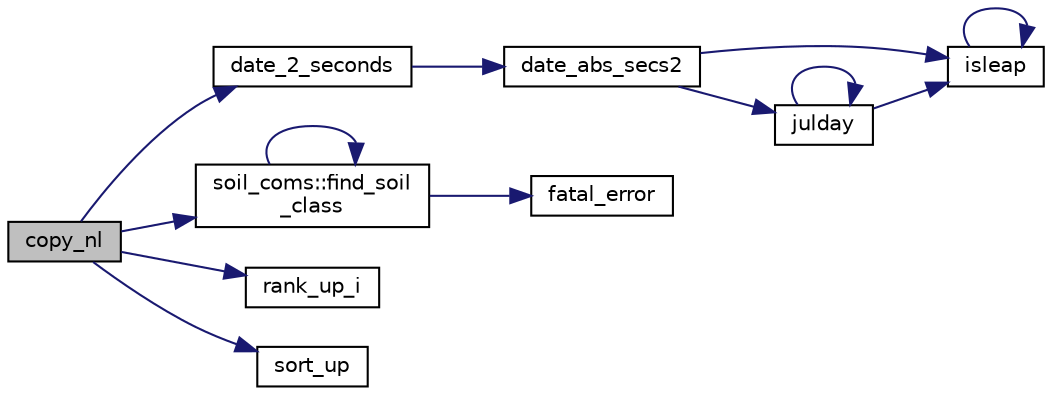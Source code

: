 digraph "copy_nl"
{
 // LATEX_PDF_SIZE
  edge [fontname="Helvetica",fontsize="10",labelfontname="Helvetica",labelfontsize="10"];
  node [fontname="Helvetica",fontsize="10",shape=record];
  rankdir="LR";
  Node1 [label="copy_nl",height=0.2,width=0.4,color="black", fillcolor="grey75", style="filled", fontcolor="black",tooltip=" "];
  Node1 -> Node2 [color="midnightblue",fontsize="10",style="solid",fontname="Helvetica"];
  Node2 [label="date_2_seconds",height=0.2,width=0.4,color="black", fillcolor="white", style="filled",URL="$dateutils_8f90.html#a5f9be0094541c4d3ba8275a70f89db9d",tooltip=" "];
  Node2 -> Node3 [color="midnightblue",fontsize="10",style="solid",fontname="Helvetica"];
  Node3 [label="date_abs_secs2",height=0.2,width=0.4,color="black", fillcolor="white", style="filled",URL="$dateutils_8f90.html#a56423cc8c95e08c48faaadf0ae9a2100",tooltip=" "];
  Node3 -> Node4 [color="midnightblue",fontsize="10",style="solid",fontname="Helvetica"];
  Node4 [label="isleap",height=0.2,width=0.4,color="black", fillcolor="white", style="filled",URL="$dateutils_8f90.html#acbfdb1c78beb593447108203011b380c",tooltip=" "];
  Node4 -> Node4 [color="midnightblue",fontsize="10",style="solid",fontname="Helvetica"];
  Node3 -> Node5 [color="midnightblue",fontsize="10",style="solid",fontname="Helvetica"];
  Node5 [label="julday",height=0.2,width=0.4,color="black", fillcolor="white", style="filled",URL="$dateutils_8f90.html#ab4306c1f20ef02cf582fb1050fa0c5d9",tooltip=" "];
  Node5 -> Node4 [color="midnightblue",fontsize="10",style="solid",fontname="Helvetica"];
  Node5 -> Node5 [color="midnightblue",fontsize="10",style="solid",fontname="Helvetica"];
  Node1 -> Node6 [color="midnightblue",fontsize="10",style="solid",fontname="Helvetica"];
  Node6 [label="soil_coms::find_soil\l_class",height=0.2,width=0.4,color="black", fillcolor="white", style="filled",URL="$namespacesoil__coms.html#af8e155e8412b0de0b7b1aa35463611e6",tooltip=" "];
  Node6 -> Node7 [color="midnightblue",fontsize="10",style="solid",fontname="Helvetica"];
  Node7 [label="fatal_error",height=0.2,width=0.4,color="black", fillcolor="white", style="filled",URL="$fatal__error_8_f90.html#a2a2bff228716ab48a81c795b348d1665",tooltip=" "];
  Node6 -> Node6 [color="midnightblue",fontsize="10",style="solid",fontname="Helvetica"];
  Node1 -> Node8 [color="midnightblue",fontsize="10",style="solid",fontname="Helvetica"];
  Node8 [label="rank_up_i",height=0.2,width=0.4,color="black", fillcolor="white", style="filled",URL="$numutils_8f90.html#a25fe5d376caaaaf2c1cd08920a9f7b5b",tooltip=" "];
  Node1 -> Node9 [color="midnightblue",fontsize="10",style="solid",fontname="Helvetica"];
  Node9 [label="sort_up",height=0.2,width=0.4,color="black", fillcolor="white", style="filled",URL="$numutils_8f90.html#a0ce70697995bdbb28ca0f7de92ba5210",tooltip=" "];
}
